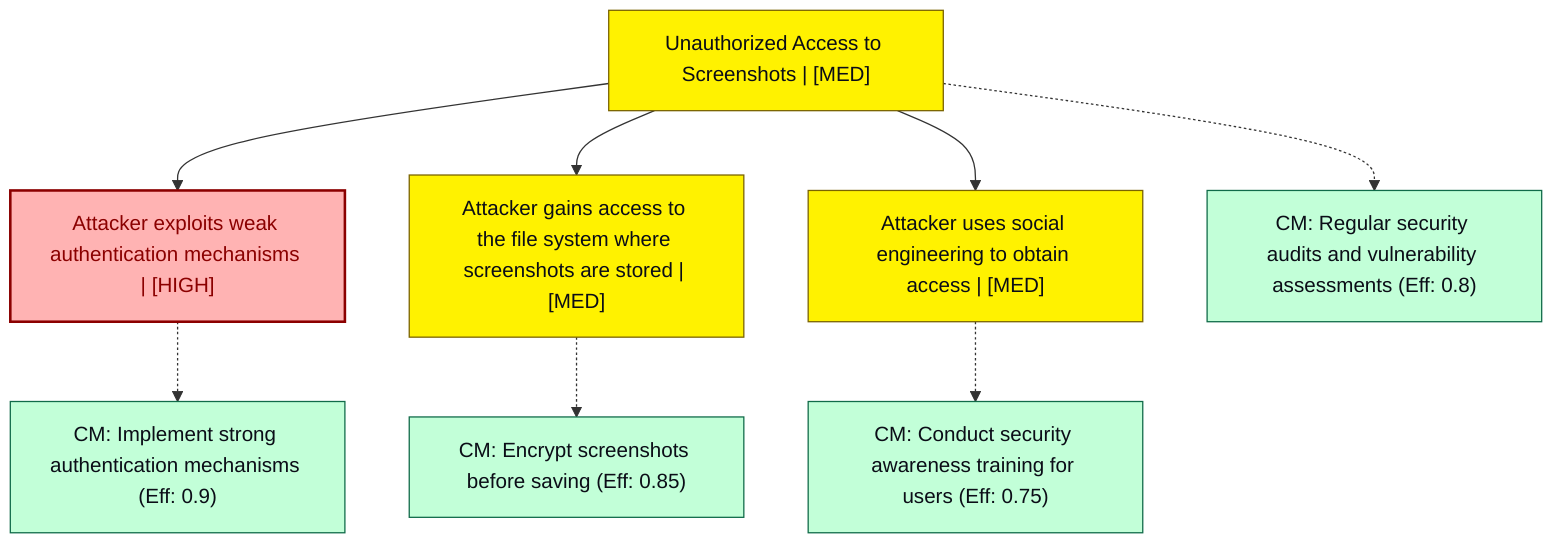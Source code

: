 graph TB
  node_01K639J3RFDQR37P55DEX835VM["Unauthorized Access to Screenshots | [MED]"]:::mediumRisk
  node_01K639J3RFDQR37P55DEX835VM-1["Attacker exploits weak authentication mechanisms | [HIGH]"]:::highRisk
  node_01K639J3RFDQR37P55DEX835VM-1_cm_0["CM: Implement strong authentication mechanisms (Eff: 0.9)"]:::countermeasure
  node_01K639J3RFDQR37P55DEX835VM-2["Attacker gains access to the file system where screenshots are stored | [MED]"]:::mediumRisk
  node_01K639J3RFDQR37P55DEX835VM-2_cm_0["CM: Encrypt screenshots before saving (Eff: 0.85)"]:::countermeasure
  node_01K639J3RFDQR37P55DEX835VM-3["Attacker uses social engineering to obtain access | [MED]"]:::mediumRisk
  node_01K639J3RFDQR37P55DEX835VM-3_cm_0["CM: Conduct security awareness training for users (Eff: 0.75)"]:::countermeasure
  node_01K639J3RFDQR37P55DEX835VM_cm_0["CM: Regular security audits and vulnerability assessments (Eff: 0.8)"]:::countermeasure

  node_01K639J3RFDQR37P55DEX835VM --> node_01K639J3RFDQR37P55DEX835VM-1
  node_01K639J3RFDQR37P55DEX835VM-1 -.-> node_01K639J3RFDQR37P55DEX835VM-1_cm_0
  node_01K639J3RFDQR37P55DEX835VM --> node_01K639J3RFDQR37P55DEX835VM-2
  node_01K639J3RFDQR37P55DEX835VM-2 -.-> node_01K639J3RFDQR37P55DEX835VM-2_cm_0
  node_01K639J3RFDQR37P55DEX835VM --> node_01K639J3RFDQR37P55DEX835VM-3
  node_01K639J3RFDQR37P55DEX835VM-3 -.-> node_01K639J3RFDQR37P55DEX835VM-3_cm_0
  node_01K639J3RFDQR37P55DEX835VM -.-> node_01K639J3RFDQR37P55DEX835VM_cm_0

  classDef andNode fill:#FFB3B3,stroke:#8B0000,stroke-width:2px,color:#0B0D17
  classDef orNode fill:#C2FFD8,stroke:#106B49,stroke-width:2px,color:#0B0D17
  classDef leafNode fill:#73d1ff,stroke:#29ABE2,stroke-width:2px,color:#0B0D17
  classDef highRisk fill:#FFB3B3,color:#8B0000,stroke:#8B0000,stroke-width:2px
  classDef mediumRisk fill:#FFF200,stroke:#7A6300,stroke-width:1px,color:#0B0D17
  classDef lowRisk fill:#FFF2B3,stroke:#FFF2B3,stroke-width:1px,color:#0B0D17
  classDef countermeasure fill:#C2FFD8,stroke:#106B49,stroke-width:1px,color:#0B0D17
  classDef reference fill:#ffa1ad,stroke:#A259FF,stroke-width:1px,stroke-dasharray:3 3,color:#0B0D17
  classDef mitreNode stroke-dasharray:5 5
  classDef note fill:#ffffcc,stroke:#ffcc00,stroke-width:2px,stroke-dasharray:5 5